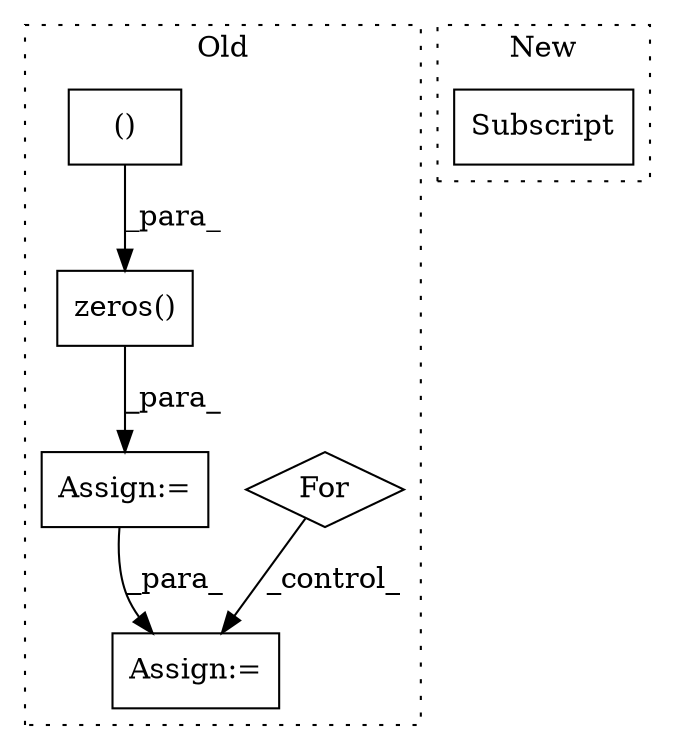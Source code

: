 digraph G {
subgraph cluster0 {
1 [label="zeros()" a="75" s="2156,2187" l="9,1" shape="box"];
3 [label="Assign:=" a="68" s="2153" l="3" shape="box"];
4 [label="Assign:=" a="68" s="2780" l="4" shape="box"];
5 [label="For" a="107" s="2612,2639" l="4,18" shape="diamond"];
6 [label="()" a="54" s="2175" l="11" shape="box"];
label = "Old";
style="dotted";
}
subgraph cluster1 {
2 [label="Subscript" a="63" s="1940,0" l="13,0" shape="box"];
label = "New";
style="dotted";
}
1 -> 3 [label="_para_"];
3 -> 4 [label="_para_"];
5 -> 4 [label="_control_"];
6 -> 1 [label="_para_"];
}